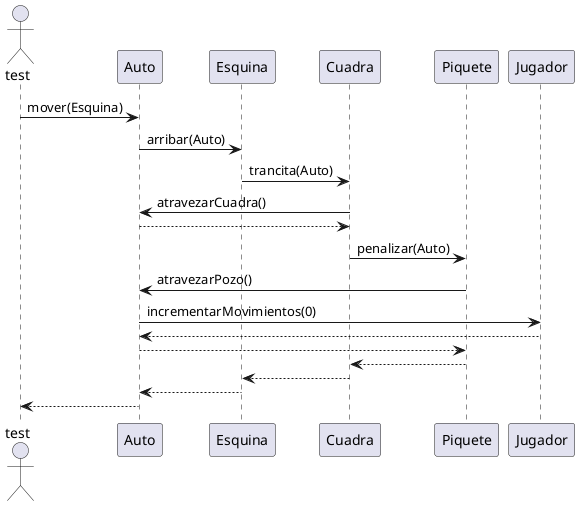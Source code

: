 @startuml
Actor test
test -> Auto : mover(Esquina)
Auto -> Esquina: arribar(Auto)
Esquina -> Cuadra: trancita(Auto)
Cuadra -> Auto: atravezarCuadra()
Auto --> Cuadra
Cuadra -> Piquete: penalizar(Auto)
Piquete -> Auto: atravezarPozo()
Auto -> Jugador: incrementarMovimientos(0)
Jugador --> Auto
Auto --> Piquete
Piquete --> Cuadra
Cuadra --> Esquina
Esquina --> Auto
Auto --> test
@enduml